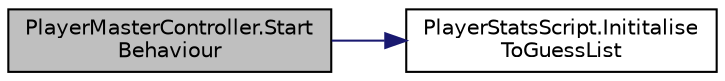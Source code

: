 digraph "PlayerMasterController.StartBehaviour"
{
 // LATEX_PDF_SIZE
  edge [fontname="Helvetica",fontsize="10",labelfontname="Helvetica",labelfontsize="10"];
  node [fontname="Helvetica",fontsize="10",shape=record];
  rankdir="LR";
  Node1 [label="PlayerMasterController.Start\lBehaviour",height=0.2,width=0.4,color="black", fillcolor="grey75", style="filled", fontcolor="black",tooltip="for initialising the player"];
  Node1 -> Node2 [color="midnightblue",fontsize="10",style="solid",fontname="Helvetica"];
  Node2 [label="PlayerStatsScript.Inititalise\lToGuessList",height=0.2,width=0.4,color="black", fillcolor="white", style="filled",URL="$class_player_stats_script.html#a5229018c9a9248a90f447ca9e271ee0f",tooltip="initialise the To Guess List it is the list that keeps track of which card was not suggested"];
}
